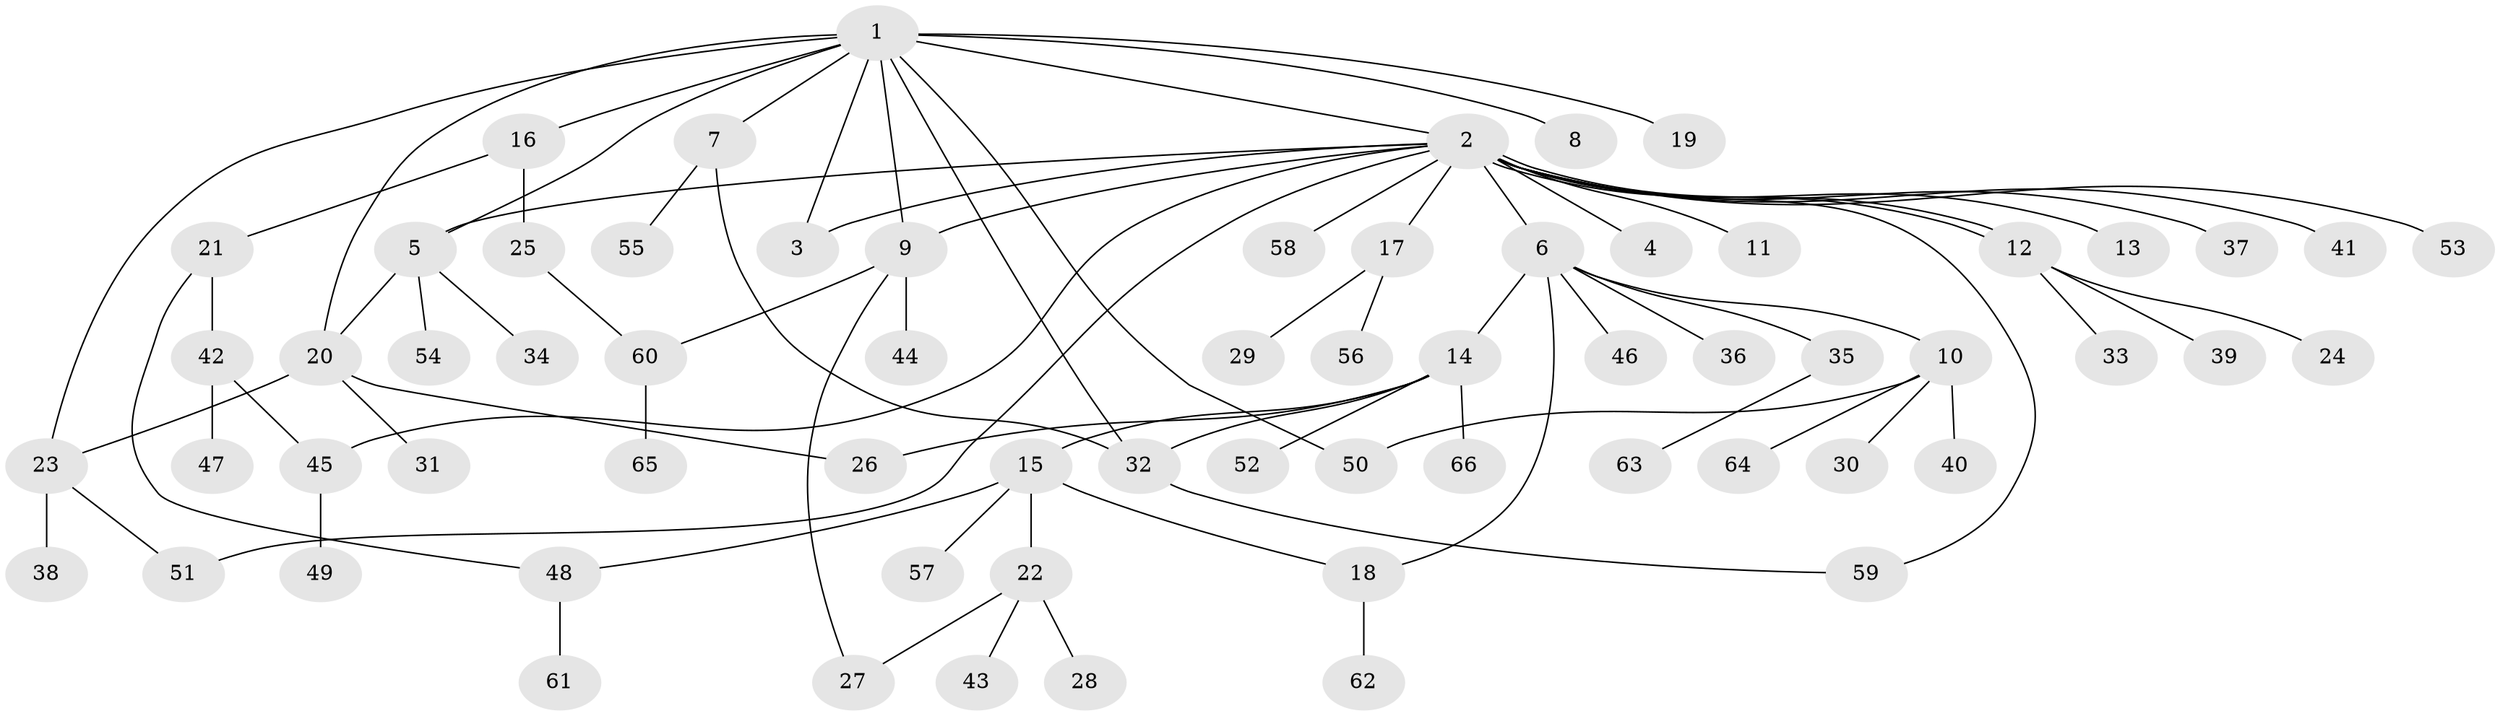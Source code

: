 // coarse degree distribution, {5: 0.06060606060606061, 1: 0.7878787878787878, 7: 0.030303030303030304, 4: 0.030303030303030304, 2: 0.06060606060606061, 21: 0.030303030303030304}
// Generated by graph-tools (version 1.1) at 2025/50/03/04/25 21:50:16]
// undirected, 66 vertices, 82 edges
graph export_dot {
graph [start="1"]
  node [color=gray90,style=filled];
  1;
  2;
  3;
  4;
  5;
  6;
  7;
  8;
  9;
  10;
  11;
  12;
  13;
  14;
  15;
  16;
  17;
  18;
  19;
  20;
  21;
  22;
  23;
  24;
  25;
  26;
  27;
  28;
  29;
  30;
  31;
  32;
  33;
  34;
  35;
  36;
  37;
  38;
  39;
  40;
  41;
  42;
  43;
  44;
  45;
  46;
  47;
  48;
  49;
  50;
  51;
  52;
  53;
  54;
  55;
  56;
  57;
  58;
  59;
  60;
  61;
  62;
  63;
  64;
  65;
  66;
  1 -- 2;
  1 -- 3;
  1 -- 5;
  1 -- 7;
  1 -- 8;
  1 -- 9;
  1 -- 16;
  1 -- 19;
  1 -- 20;
  1 -- 23;
  1 -- 32;
  1 -- 50;
  2 -- 3;
  2 -- 4;
  2 -- 5;
  2 -- 6;
  2 -- 9;
  2 -- 11;
  2 -- 12;
  2 -- 12;
  2 -- 13;
  2 -- 17;
  2 -- 37;
  2 -- 41;
  2 -- 45;
  2 -- 51;
  2 -- 53;
  2 -- 58;
  2 -- 59;
  5 -- 20;
  5 -- 34;
  5 -- 54;
  6 -- 10;
  6 -- 14;
  6 -- 18;
  6 -- 35;
  6 -- 36;
  6 -- 46;
  7 -- 32;
  7 -- 55;
  9 -- 27;
  9 -- 44;
  9 -- 60;
  10 -- 30;
  10 -- 40;
  10 -- 50;
  10 -- 64;
  12 -- 24;
  12 -- 33;
  12 -- 39;
  14 -- 15;
  14 -- 26;
  14 -- 32;
  14 -- 52;
  14 -- 66;
  15 -- 18;
  15 -- 22;
  15 -- 48;
  15 -- 57;
  16 -- 21;
  16 -- 25;
  17 -- 29;
  17 -- 56;
  18 -- 62;
  20 -- 23;
  20 -- 26;
  20 -- 31;
  21 -- 42;
  21 -- 48;
  22 -- 27;
  22 -- 28;
  22 -- 43;
  23 -- 38;
  23 -- 51;
  25 -- 60;
  32 -- 59;
  35 -- 63;
  42 -- 45;
  42 -- 47;
  45 -- 49;
  48 -- 61;
  60 -- 65;
}
